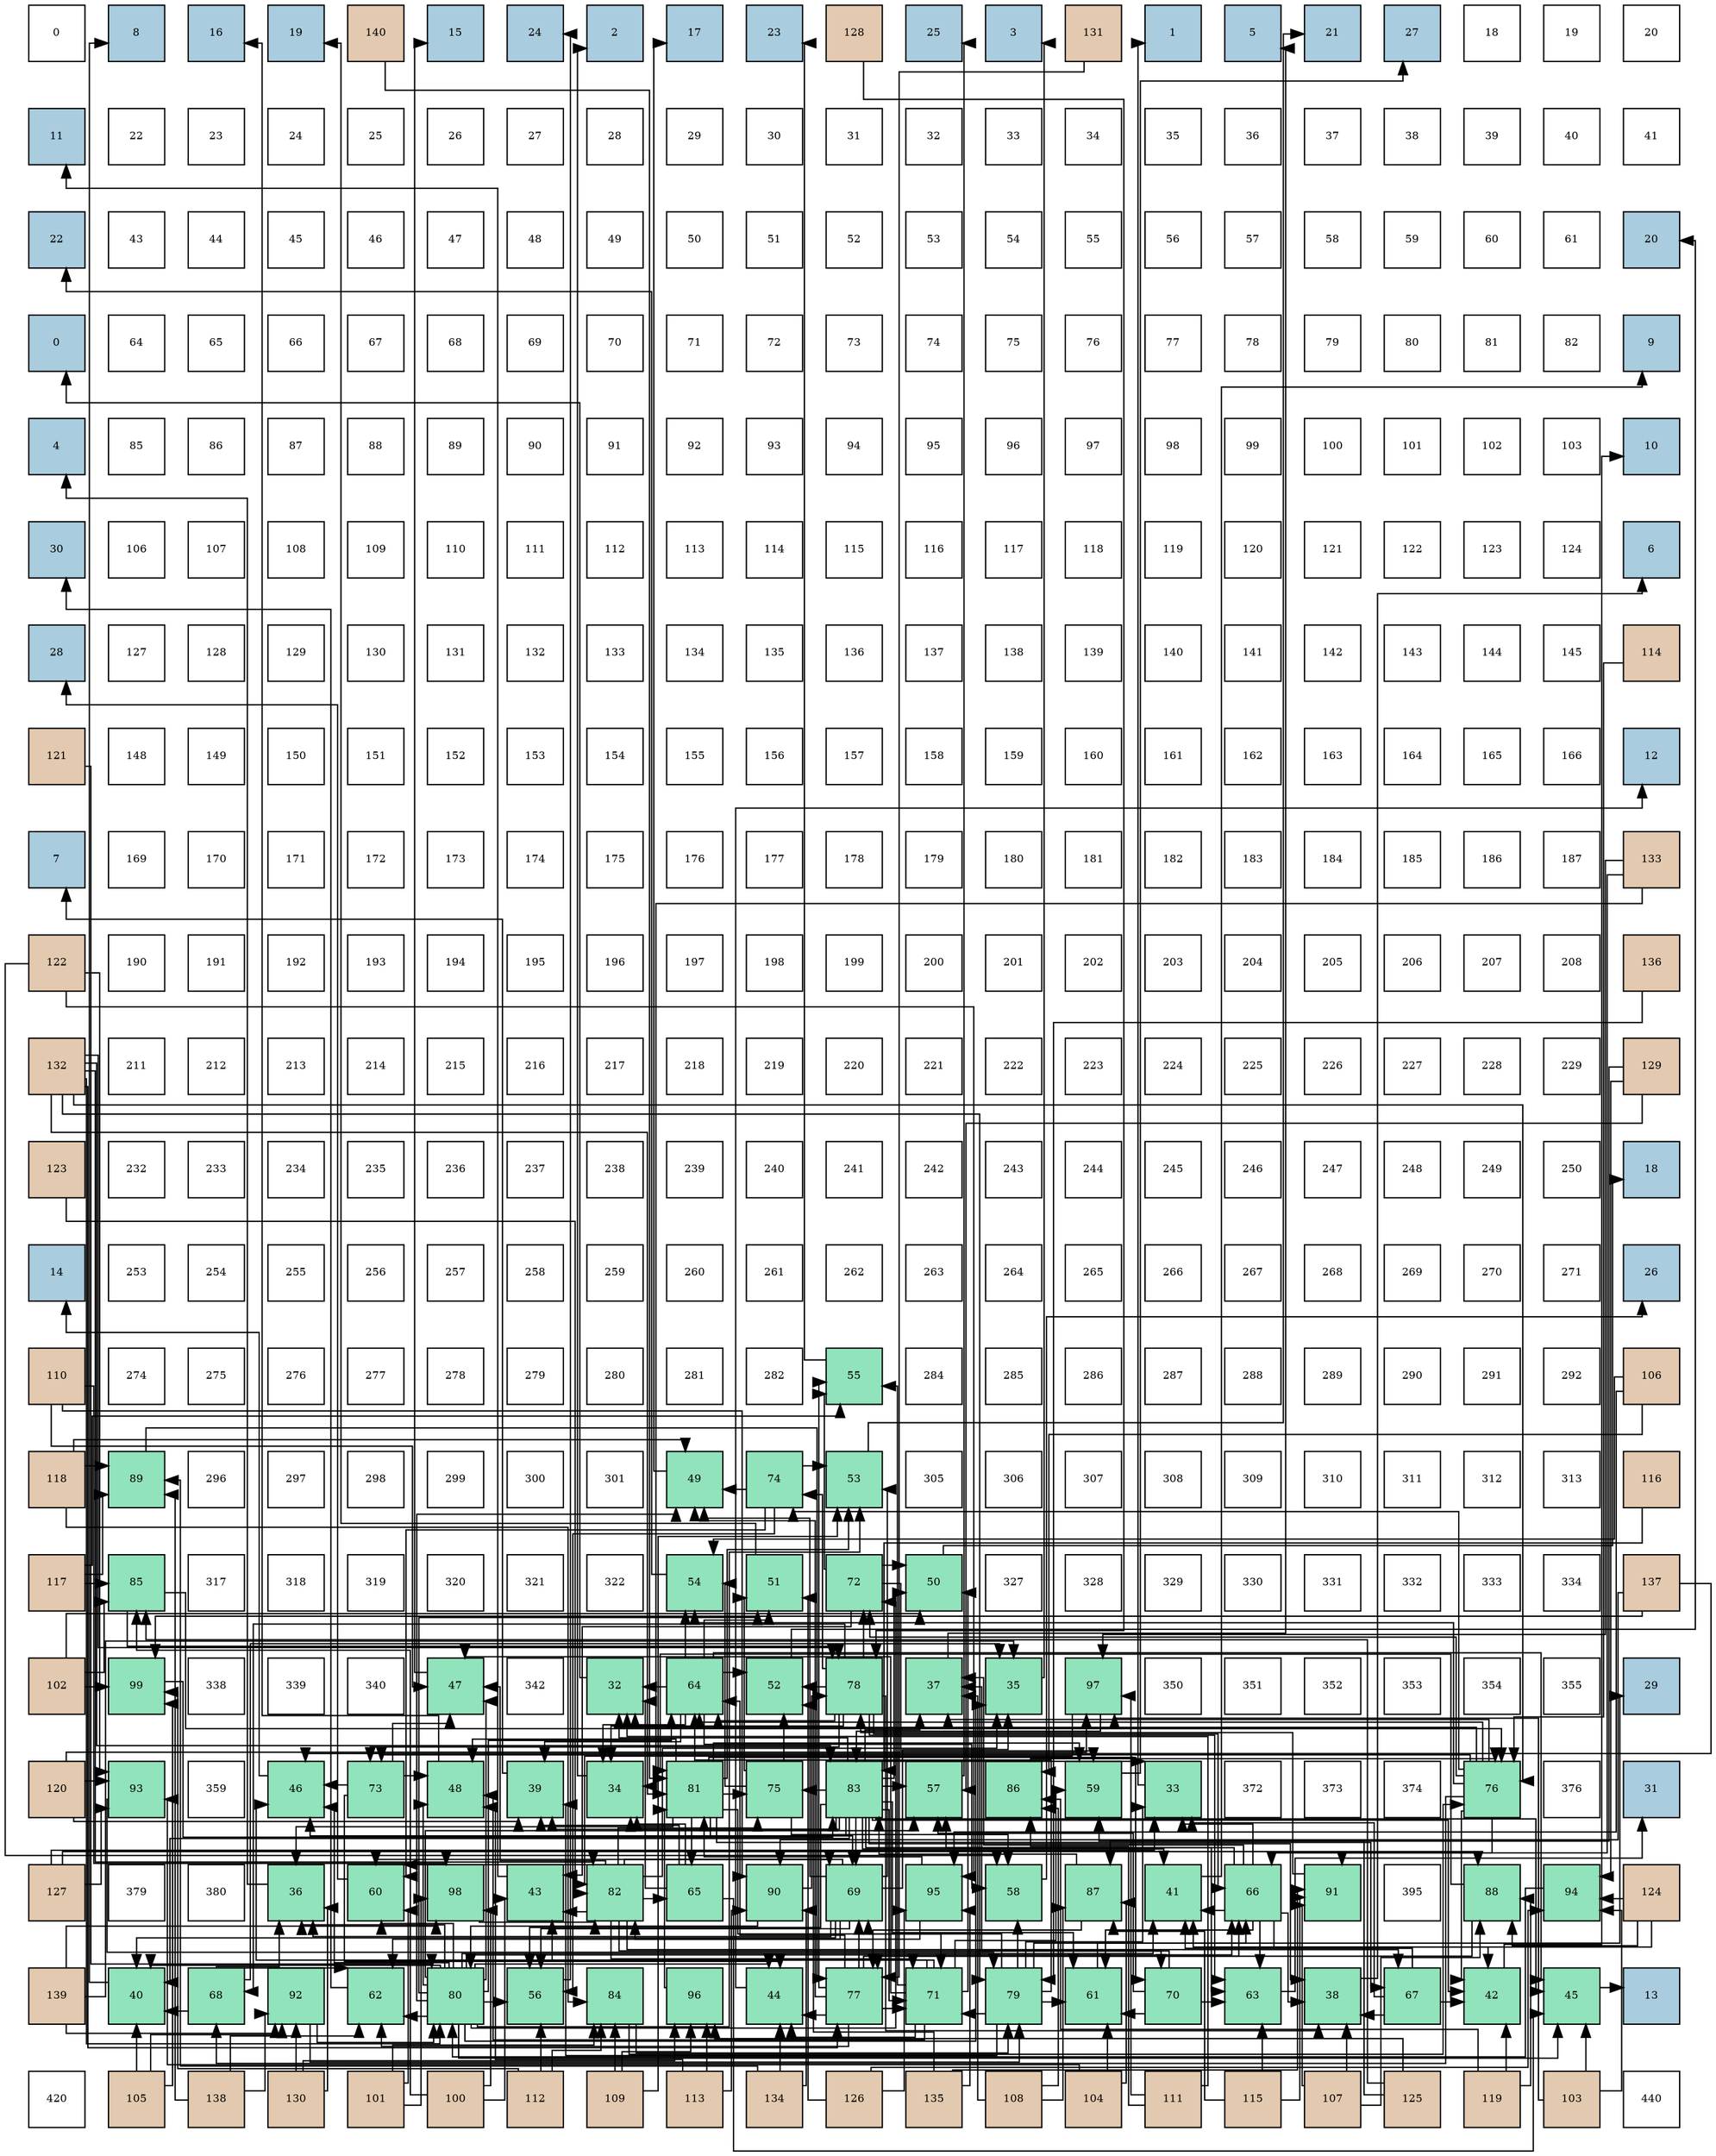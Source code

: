 digraph layout{
 rankdir=TB;
 splines=ortho;
 node [style=filled shape=square fixedsize=true width=0.6];
0[label="0", fontsize=8, fillcolor="#ffffff"];
1[label="8", fontsize=8, fillcolor="#a9ccde"];
2[label="16", fontsize=8, fillcolor="#a9ccde"];
3[label="19", fontsize=8, fillcolor="#a9ccde"];
4[label="140", fontsize=8, fillcolor="#e3c9af"];
5[label="15", fontsize=8, fillcolor="#a9ccde"];
6[label="24", fontsize=8, fillcolor="#a9ccde"];
7[label="2", fontsize=8, fillcolor="#a9ccde"];
8[label="17", fontsize=8, fillcolor="#a9ccde"];
9[label="23", fontsize=8, fillcolor="#a9ccde"];
10[label="128", fontsize=8, fillcolor="#e3c9af"];
11[label="25", fontsize=8, fillcolor="#a9ccde"];
12[label="3", fontsize=8, fillcolor="#a9ccde"];
13[label="131", fontsize=8, fillcolor="#e3c9af"];
14[label="1", fontsize=8, fillcolor="#a9ccde"];
15[label="5", fontsize=8, fillcolor="#a9ccde"];
16[label="21", fontsize=8, fillcolor="#a9ccde"];
17[label="27", fontsize=8, fillcolor="#a9ccde"];
18[label="18", fontsize=8, fillcolor="#ffffff"];
19[label="19", fontsize=8, fillcolor="#ffffff"];
20[label="20", fontsize=8, fillcolor="#ffffff"];
21[label="11", fontsize=8, fillcolor="#a9ccde"];
22[label="22", fontsize=8, fillcolor="#ffffff"];
23[label="23", fontsize=8, fillcolor="#ffffff"];
24[label="24", fontsize=8, fillcolor="#ffffff"];
25[label="25", fontsize=8, fillcolor="#ffffff"];
26[label="26", fontsize=8, fillcolor="#ffffff"];
27[label="27", fontsize=8, fillcolor="#ffffff"];
28[label="28", fontsize=8, fillcolor="#ffffff"];
29[label="29", fontsize=8, fillcolor="#ffffff"];
30[label="30", fontsize=8, fillcolor="#ffffff"];
31[label="31", fontsize=8, fillcolor="#ffffff"];
32[label="32", fontsize=8, fillcolor="#ffffff"];
33[label="33", fontsize=8, fillcolor="#ffffff"];
34[label="34", fontsize=8, fillcolor="#ffffff"];
35[label="35", fontsize=8, fillcolor="#ffffff"];
36[label="36", fontsize=8, fillcolor="#ffffff"];
37[label="37", fontsize=8, fillcolor="#ffffff"];
38[label="38", fontsize=8, fillcolor="#ffffff"];
39[label="39", fontsize=8, fillcolor="#ffffff"];
40[label="40", fontsize=8, fillcolor="#ffffff"];
41[label="41", fontsize=8, fillcolor="#ffffff"];
42[label="22", fontsize=8, fillcolor="#a9ccde"];
43[label="43", fontsize=8, fillcolor="#ffffff"];
44[label="44", fontsize=8, fillcolor="#ffffff"];
45[label="45", fontsize=8, fillcolor="#ffffff"];
46[label="46", fontsize=8, fillcolor="#ffffff"];
47[label="47", fontsize=8, fillcolor="#ffffff"];
48[label="48", fontsize=8, fillcolor="#ffffff"];
49[label="49", fontsize=8, fillcolor="#ffffff"];
50[label="50", fontsize=8, fillcolor="#ffffff"];
51[label="51", fontsize=8, fillcolor="#ffffff"];
52[label="52", fontsize=8, fillcolor="#ffffff"];
53[label="53", fontsize=8, fillcolor="#ffffff"];
54[label="54", fontsize=8, fillcolor="#ffffff"];
55[label="55", fontsize=8, fillcolor="#ffffff"];
56[label="56", fontsize=8, fillcolor="#ffffff"];
57[label="57", fontsize=8, fillcolor="#ffffff"];
58[label="58", fontsize=8, fillcolor="#ffffff"];
59[label="59", fontsize=8, fillcolor="#ffffff"];
60[label="60", fontsize=8, fillcolor="#ffffff"];
61[label="61", fontsize=8, fillcolor="#ffffff"];
62[label="20", fontsize=8, fillcolor="#a9ccde"];
63[label="0", fontsize=8, fillcolor="#a9ccde"];
64[label="64", fontsize=8, fillcolor="#ffffff"];
65[label="65", fontsize=8, fillcolor="#ffffff"];
66[label="66", fontsize=8, fillcolor="#ffffff"];
67[label="67", fontsize=8, fillcolor="#ffffff"];
68[label="68", fontsize=8, fillcolor="#ffffff"];
69[label="69", fontsize=8, fillcolor="#ffffff"];
70[label="70", fontsize=8, fillcolor="#ffffff"];
71[label="71", fontsize=8, fillcolor="#ffffff"];
72[label="72", fontsize=8, fillcolor="#ffffff"];
73[label="73", fontsize=8, fillcolor="#ffffff"];
74[label="74", fontsize=8, fillcolor="#ffffff"];
75[label="75", fontsize=8, fillcolor="#ffffff"];
76[label="76", fontsize=8, fillcolor="#ffffff"];
77[label="77", fontsize=8, fillcolor="#ffffff"];
78[label="78", fontsize=8, fillcolor="#ffffff"];
79[label="79", fontsize=8, fillcolor="#ffffff"];
80[label="80", fontsize=8, fillcolor="#ffffff"];
81[label="81", fontsize=8, fillcolor="#ffffff"];
82[label="82", fontsize=8, fillcolor="#ffffff"];
83[label="9", fontsize=8, fillcolor="#a9ccde"];
84[label="4", fontsize=8, fillcolor="#a9ccde"];
85[label="85", fontsize=8, fillcolor="#ffffff"];
86[label="86", fontsize=8, fillcolor="#ffffff"];
87[label="87", fontsize=8, fillcolor="#ffffff"];
88[label="88", fontsize=8, fillcolor="#ffffff"];
89[label="89", fontsize=8, fillcolor="#ffffff"];
90[label="90", fontsize=8, fillcolor="#ffffff"];
91[label="91", fontsize=8, fillcolor="#ffffff"];
92[label="92", fontsize=8, fillcolor="#ffffff"];
93[label="93", fontsize=8, fillcolor="#ffffff"];
94[label="94", fontsize=8, fillcolor="#ffffff"];
95[label="95", fontsize=8, fillcolor="#ffffff"];
96[label="96", fontsize=8, fillcolor="#ffffff"];
97[label="97", fontsize=8, fillcolor="#ffffff"];
98[label="98", fontsize=8, fillcolor="#ffffff"];
99[label="99", fontsize=8, fillcolor="#ffffff"];
100[label="100", fontsize=8, fillcolor="#ffffff"];
101[label="101", fontsize=8, fillcolor="#ffffff"];
102[label="102", fontsize=8, fillcolor="#ffffff"];
103[label="103", fontsize=8, fillcolor="#ffffff"];
104[label="10", fontsize=8, fillcolor="#a9ccde"];
105[label="30", fontsize=8, fillcolor="#a9ccde"];
106[label="106", fontsize=8, fillcolor="#ffffff"];
107[label="107", fontsize=8, fillcolor="#ffffff"];
108[label="108", fontsize=8, fillcolor="#ffffff"];
109[label="109", fontsize=8, fillcolor="#ffffff"];
110[label="110", fontsize=8, fillcolor="#ffffff"];
111[label="111", fontsize=8, fillcolor="#ffffff"];
112[label="112", fontsize=8, fillcolor="#ffffff"];
113[label="113", fontsize=8, fillcolor="#ffffff"];
114[label="114", fontsize=8, fillcolor="#ffffff"];
115[label="115", fontsize=8, fillcolor="#ffffff"];
116[label="116", fontsize=8, fillcolor="#ffffff"];
117[label="117", fontsize=8, fillcolor="#ffffff"];
118[label="118", fontsize=8, fillcolor="#ffffff"];
119[label="119", fontsize=8, fillcolor="#ffffff"];
120[label="120", fontsize=8, fillcolor="#ffffff"];
121[label="121", fontsize=8, fillcolor="#ffffff"];
122[label="122", fontsize=8, fillcolor="#ffffff"];
123[label="123", fontsize=8, fillcolor="#ffffff"];
124[label="124", fontsize=8, fillcolor="#ffffff"];
125[label="6", fontsize=8, fillcolor="#a9ccde"];
126[label="28", fontsize=8, fillcolor="#a9ccde"];
127[label="127", fontsize=8, fillcolor="#ffffff"];
128[label="128", fontsize=8, fillcolor="#ffffff"];
129[label="129", fontsize=8, fillcolor="#ffffff"];
130[label="130", fontsize=8, fillcolor="#ffffff"];
131[label="131", fontsize=8, fillcolor="#ffffff"];
132[label="132", fontsize=8, fillcolor="#ffffff"];
133[label="133", fontsize=8, fillcolor="#ffffff"];
134[label="134", fontsize=8, fillcolor="#ffffff"];
135[label="135", fontsize=8, fillcolor="#ffffff"];
136[label="136", fontsize=8, fillcolor="#ffffff"];
137[label="137", fontsize=8, fillcolor="#ffffff"];
138[label="138", fontsize=8, fillcolor="#ffffff"];
139[label="139", fontsize=8, fillcolor="#ffffff"];
140[label="140", fontsize=8, fillcolor="#ffffff"];
141[label="141", fontsize=8, fillcolor="#ffffff"];
142[label="142", fontsize=8, fillcolor="#ffffff"];
143[label="143", fontsize=8, fillcolor="#ffffff"];
144[label="144", fontsize=8, fillcolor="#ffffff"];
145[label="145", fontsize=8, fillcolor="#ffffff"];
146[label="114", fontsize=8, fillcolor="#e3c9af"];
147[label="121", fontsize=8, fillcolor="#e3c9af"];
148[label="148", fontsize=8, fillcolor="#ffffff"];
149[label="149", fontsize=8, fillcolor="#ffffff"];
150[label="150", fontsize=8, fillcolor="#ffffff"];
151[label="151", fontsize=8, fillcolor="#ffffff"];
152[label="152", fontsize=8, fillcolor="#ffffff"];
153[label="153", fontsize=8, fillcolor="#ffffff"];
154[label="154", fontsize=8, fillcolor="#ffffff"];
155[label="155", fontsize=8, fillcolor="#ffffff"];
156[label="156", fontsize=8, fillcolor="#ffffff"];
157[label="157", fontsize=8, fillcolor="#ffffff"];
158[label="158", fontsize=8, fillcolor="#ffffff"];
159[label="159", fontsize=8, fillcolor="#ffffff"];
160[label="160", fontsize=8, fillcolor="#ffffff"];
161[label="161", fontsize=8, fillcolor="#ffffff"];
162[label="162", fontsize=8, fillcolor="#ffffff"];
163[label="163", fontsize=8, fillcolor="#ffffff"];
164[label="164", fontsize=8, fillcolor="#ffffff"];
165[label="165", fontsize=8, fillcolor="#ffffff"];
166[label="166", fontsize=8, fillcolor="#ffffff"];
167[label="12", fontsize=8, fillcolor="#a9ccde"];
168[label="7", fontsize=8, fillcolor="#a9ccde"];
169[label="169", fontsize=8, fillcolor="#ffffff"];
170[label="170", fontsize=8, fillcolor="#ffffff"];
171[label="171", fontsize=8, fillcolor="#ffffff"];
172[label="172", fontsize=8, fillcolor="#ffffff"];
173[label="173", fontsize=8, fillcolor="#ffffff"];
174[label="174", fontsize=8, fillcolor="#ffffff"];
175[label="175", fontsize=8, fillcolor="#ffffff"];
176[label="176", fontsize=8, fillcolor="#ffffff"];
177[label="177", fontsize=8, fillcolor="#ffffff"];
178[label="178", fontsize=8, fillcolor="#ffffff"];
179[label="179", fontsize=8, fillcolor="#ffffff"];
180[label="180", fontsize=8, fillcolor="#ffffff"];
181[label="181", fontsize=8, fillcolor="#ffffff"];
182[label="182", fontsize=8, fillcolor="#ffffff"];
183[label="183", fontsize=8, fillcolor="#ffffff"];
184[label="184", fontsize=8, fillcolor="#ffffff"];
185[label="185", fontsize=8, fillcolor="#ffffff"];
186[label="186", fontsize=8, fillcolor="#ffffff"];
187[label="187", fontsize=8, fillcolor="#ffffff"];
188[label="133", fontsize=8, fillcolor="#e3c9af"];
189[label="122", fontsize=8, fillcolor="#e3c9af"];
190[label="190", fontsize=8, fillcolor="#ffffff"];
191[label="191", fontsize=8, fillcolor="#ffffff"];
192[label="192", fontsize=8, fillcolor="#ffffff"];
193[label="193", fontsize=8, fillcolor="#ffffff"];
194[label="194", fontsize=8, fillcolor="#ffffff"];
195[label="195", fontsize=8, fillcolor="#ffffff"];
196[label="196", fontsize=8, fillcolor="#ffffff"];
197[label="197", fontsize=8, fillcolor="#ffffff"];
198[label="198", fontsize=8, fillcolor="#ffffff"];
199[label="199", fontsize=8, fillcolor="#ffffff"];
200[label="200", fontsize=8, fillcolor="#ffffff"];
201[label="201", fontsize=8, fillcolor="#ffffff"];
202[label="202", fontsize=8, fillcolor="#ffffff"];
203[label="203", fontsize=8, fillcolor="#ffffff"];
204[label="204", fontsize=8, fillcolor="#ffffff"];
205[label="205", fontsize=8, fillcolor="#ffffff"];
206[label="206", fontsize=8, fillcolor="#ffffff"];
207[label="207", fontsize=8, fillcolor="#ffffff"];
208[label="208", fontsize=8, fillcolor="#ffffff"];
209[label="136", fontsize=8, fillcolor="#e3c9af"];
210[label="132", fontsize=8, fillcolor="#e3c9af"];
211[label="211", fontsize=8, fillcolor="#ffffff"];
212[label="212", fontsize=8, fillcolor="#ffffff"];
213[label="213", fontsize=8, fillcolor="#ffffff"];
214[label="214", fontsize=8, fillcolor="#ffffff"];
215[label="215", fontsize=8, fillcolor="#ffffff"];
216[label="216", fontsize=8, fillcolor="#ffffff"];
217[label="217", fontsize=8, fillcolor="#ffffff"];
218[label="218", fontsize=8, fillcolor="#ffffff"];
219[label="219", fontsize=8, fillcolor="#ffffff"];
220[label="220", fontsize=8, fillcolor="#ffffff"];
221[label="221", fontsize=8, fillcolor="#ffffff"];
222[label="222", fontsize=8, fillcolor="#ffffff"];
223[label="223", fontsize=8, fillcolor="#ffffff"];
224[label="224", fontsize=8, fillcolor="#ffffff"];
225[label="225", fontsize=8, fillcolor="#ffffff"];
226[label="226", fontsize=8, fillcolor="#ffffff"];
227[label="227", fontsize=8, fillcolor="#ffffff"];
228[label="228", fontsize=8, fillcolor="#ffffff"];
229[label="229", fontsize=8, fillcolor="#ffffff"];
230[label="129", fontsize=8, fillcolor="#e3c9af"];
231[label="123", fontsize=8, fillcolor="#e3c9af"];
232[label="232", fontsize=8, fillcolor="#ffffff"];
233[label="233", fontsize=8, fillcolor="#ffffff"];
234[label="234", fontsize=8, fillcolor="#ffffff"];
235[label="235", fontsize=8, fillcolor="#ffffff"];
236[label="236", fontsize=8, fillcolor="#ffffff"];
237[label="237", fontsize=8, fillcolor="#ffffff"];
238[label="238", fontsize=8, fillcolor="#ffffff"];
239[label="239", fontsize=8, fillcolor="#ffffff"];
240[label="240", fontsize=8, fillcolor="#ffffff"];
241[label="241", fontsize=8, fillcolor="#ffffff"];
242[label="242", fontsize=8, fillcolor="#ffffff"];
243[label="243", fontsize=8, fillcolor="#ffffff"];
244[label="244", fontsize=8, fillcolor="#ffffff"];
245[label="245", fontsize=8, fillcolor="#ffffff"];
246[label="246", fontsize=8, fillcolor="#ffffff"];
247[label="247", fontsize=8, fillcolor="#ffffff"];
248[label="248", fontsize=8, fillcolor="#ffffff"];
249[label="249", fontsize=8, fillcolor="#ffffff"];
250[label="250", fontsize=8, fillcolor="#ffffff"];
251[label="18", fontsize=8, fillcolor="#a9ccde"];
252[label="14", fontsize=8, fillcolor="#a9ccde"];
253[label="253", fontsize=8, fillcolor="#ffffff"];
254[label="254", fontsize=8, fillcolor="#ffffff"];
255[label="255", fontsize=8, fillcolor="#ffffff"];
256[label="256", fontsize=8, fillcolor="#ffffff"];
257[label="257", fontsize=8, fillcolor="#ffffff"];
258[label="258", fontsize=8, fillcolor="#ffffff"];
259[label="259", fontsize=8, fillcolor="#ffffff"];
260[label="260", fontsize=8, fillcolor="#ffffff"];
261[label="261", fontsize=8, fillcolor="#ffffff"];
262[label="262", fontsize=8, fillcolor="#ffffff"];
263[label="263", fontsize=8, fillcolor="#ffffff"];
264[label="264", fontsize=8, fillcolor="#ffffff"];
265[label="265", fontsize=8, fillcolor="#ffffff"];
266[label="266", fontsize=8, fillcolor="#ffffff"];
267[label="267", fontsize=8, fillcolor="#ffffff"];
268[label="268", fontsize=8, fillcolor="#ffffff"];
269[label="269", fontsize=8, fillcolor="#ffffff"];
270[label="270", fontsize=8, fillcolor="#ffffff"];
271[label="271", fontsize=8, fillcolor="#ffffff"];
272[label="26", fontsize=8, fillcolor="#a9ccde"];
273[label="110", fontsize=8, fillcolor="#e3c9af"];
274[label="274", fontsize=8, fillcolor="#ffffff"];
275[label="275", fontsize=8, fillcolor="#ffffff"];
276[label="276", fontsize=8, fillcolor="#ffffff"];
277[label="277", fontsize=8, fillcolor="#ffffff"];
278[label="278", fontsize=8, fillcolor="#ffffff"];
279[label="279", fontsize=8, fillcolor="#ffffff"];
280[label="280", fontsize=8, fillcolor="#ffffff"];
281[label="281", fontsize=8, fillcolor="#ffffff"];
282[label="282", fontsize=8, fillcolor="#ffffff"];
283[label="55", fontsize=8, fillcolor="#91e3bb"];
284[label="284", fontsize=8, fillcolor="#ffffff"];
285[label="285", fontsize=8, fillcolor="#ffffff"];
286[label="286", fontsize=8, fillcolor="#ffffff"];
287[label="287", fontsize=8, fillcolor="#ffffff"];
288[label="288", fontsize=8, fillcolor="#ffffff"];
289[label="289", fontsize=8, fillcolor="#ffffff"];
290[label="290", fontsize=8, fillcolor="#ffffff"];
291[label="291", fontsize=8, fillcolor="#ffffff"];
292[label="292", fontsize=8, fillcolor="#ffffff"];
293[label="106", fontsize=8, fillcolor="#e3c9af"];
294[label="118", fontsize=8, fillcolor="#e3c9af"];
295[label="89", fontsize=8, fillcolor="#91e3bb"];
296[label="296", fontsize=8, fillcolor="#ffffff"];
297[label="297", fontsize=8, fillcolor="#ffffff"];
298[label="298", fontsize=8, fillcolor="#ffffff"];
299[label="299", fontsize=8, fillcolor="#ffffff"];
300[label="300", fontsize=8, fillcolor="#ffffff"];
301[label="301", fontsize=8, fillcolor="#ffffff"];
302[label="49", fontsize=8, fillcolor="#91e3bb"];
303[label="74", fontsize=8, fillcolor="#91e3bb"];
304[label="53", fontsize=8, fillcolor="#91e3bb"];
305[label="305", fontsize=8, fillcolor="#ffffff"];
306[label="306", fontsize=8, fillcolor="#ffffff"];
307[label="307", fontsize=8, fillcolor="#ffffff"];
308[label="308", fontsize=8, fillcolor="#ffffff"];
309[label="309", fontsize=8, fillcolor="#ffffff"];
310[label="310", fontsize=8, fillcolor="#ffffff"];
311[label="311", fontsize=8, fillcolor="#ffffff"];
312[label="312", fontsize=8, fillcolor="#ffffff"];
313[label="313", fontsize=8, fillcolor="#ffffff"];
314[label="116", fontsize=8, fillcolor="#e3c9af"];
315[label="117", fontsize=8, fillcolor="#e3c9af"];
316[label="85", fontsize=8, fillcolor="#91e3bb"];
317[label="317", fontsize=8, fillcolor="#ffffff"];
318[label="318", fontsize=8, fillcolor="#ffffff"];
319[label="319", fontsize=8, fillcolor="#ffffff"];
320[label="320", fontsize=8, fillcolor="#ffffff"];
321[label="321", fontsize=8, fillcolor="#ffffff"];
322[label="322", fontsize=8, fillcolor="#ffffff"];
323[label="54", fontsize=8, fillcolor="#91e3bb"];
324[label="51", fontsize=8, fillcolor="#91e3bb"];
325[label="72", fontsize=8, fillcolor="#91e3bb"];
326[label="50", fontsize=8, fillcolor="#91e3bb"];
327[label="327", fontsize=8, fillcolor="#ffffff"];
328[label="328", fontsize=8, fillcolor="#ffffff"];
329[label="329", fontsize=8, fillcolor="#ffffff"];
330[label="330", fontsize=8, fillcolor="#ffffff"];
331[label="331", fontsize=8, fillcolor="#ffffff"];
332[label="332", fontsize=8, fillcolor="#ffffff"];
333[label="333", fontsize=8, fillcolor="#ffffff"];
334[label="334", fontsize=8, fillcolor="#ffffff"];
335[label="137", fontsize=8, fillcolor="#e3c9af"];
336[label="102", fontsize=8, fillcolor="#e3c9af"];
337[label="99", fontsize=8, fillcolor="#91e3bb"];
338[label="338", fontsize=8, fillcolor="#ffffff"];
339[label="339", fontsize=8, fillcolor="#ffffff"];
340[label="340", fontsize=8, fillcolor="#ffffff"];
341[label="47", fontsize=8, fillcolor="#91e3bb"];
342[label="342", fontsize=8, fillcolor="#ffffff"];
343[label="32", fontsize=8, fillcolor="#91e3bb"];
344[label="64", fontsize=8, fillcolor="#91e3bb"];
345[label="52", fontsize=8, fillcolor="#91e3bb"];
346[label="78", fontsize=8, fillcolor="#91e3bb"];
347[label="37", fontsize=8, fillcolor="#91e3bb"];
348[label="35", fontsize=8, fillcolor="#91e3bb"];
349[label="97", fontsize=8, fillcolor="#91e3bb"];
350[label="350", fontsize=8, fillcolor="#ffffff"];
351[label="351", fontsize=8, fillcolor="#ffffff"];
352[label="352", fontsize=8, fillcolor="#ffffff"];
353[label="353", fontsize=8, fillcolor="#ffffff"];
354[label="354", fontsize=8, fillcolor="#ffffff"];
355[label="355", fontsize=8, fillcolor="#ffffff"];
356[label="29", fontsize=8, fillcolor="#a9ccde"];
357[label="120", fontsize=8, fillcolor="#e3c9af"];
358[label="93", fontsize=8, fillcolor="#91e3bb"];
359[label="359", fontsize=8, fillcolor="#ffffff"];
360[label="46", fontsize=8, fillcolor="#91e3bb"];
361[label="73", fontsize=8, fillcolor="#91e3bb"];
362[label="48", fontsize=8, fillcolor="#91e3bb"];
363[label="39", fontsize=8, fillcolor="#91e3bb"];
364[label="34", fontsize=8, fillcolor="#91e3bb"];
365[label="81", fontsize=8, fillcolor="#91e3bb"];
366[label="75", fontsize=8, fillcolor="#91e3bb"];
367[label="83", fontsize=8, fillcolor="#91e3bb"];
368[label="57", fontsize=8, fillcolor="#91e3bb"];
369[label="86", fontsize=8, fillcolor="#91e3bb"];
370[label="59", fontsize=8, fillcolor="#91e3bb"];
371[label="33", fontsize=8, fillcolor="#91e3bb"];
372[label="372", fontsize=8, fillcolor="#ffffff"];
373[label="373", fontsize=8, fillcolor="#ffffff"];
374[label="374", fontsize=8, fillcolor="#ffffff"];
375[label="76", fontsize=8, fillcolor="#91e3bb"];
376[label="376", fontsize=8, fillcolor="#ffffff"];
377[label="31", fontsize=8, fillcolor="#a9ccde"];
378[label="127", fontsize=8, fillcolor="#e3c9af"];
379[label="379", fontsize=8, fillcolor="#ffffff"];
380[label="380", fontsize=8, fillcolor="#ffffff"];
381[label="36", fontsize=8, fillcolor="#91e3bb"];
382[label="60", fontsize=8, fillcolor="#91e3bb"];
383[label="98", fontsize=8, fillcolor="#91e3bb"];
384[label="43", fontsize=8, fillcolor="#91e3bb"];
385[label="82", fontsize=8, fillcolor="#91e3bb"];
386[label="65", fontsize=8, fillcolor="#91e3bb"];
387[label="90", fontsize=8, fillcolor="#91e3bb"];
388[label="69", fontsize=8, fillcolor="#91e3bb"];
389[label="95", fontsize=8, fillcolor="#91e3bb"];
390[label="58", fontsize=8, fillcolor="#91e3bb"];
391[label="87", fontsize=8, fillcolor="#91e3bb"];
392[label="41", fontsize=8, fillcolor="#91e3bb"];
393[label="66", fontsize=8, fillcolor="#91e3bb"];
394[label="91", fontsize=8, fillcolor="#91e3bb"];
395[label="395", fontsize=8, fillcolor="#ffffff"];
396[label="88", fontsize=8, fillcolor="#91e3bb"];
397[label="94", fontsize=8, fillcolor="#91e3bb"];
398[label="124", fontsize=8, fillcolor="#e3c9af"];
399[label="139", fontsize=8, fillcolor="#e3c9af"];
400[label="40", fontsize=8, fillcolor="#91e3bb"];
401[label="68", fontsize=8, fillcolor="#91e3bb"];
402[label="92", fontsize=8, fillcolor="#91e3bb"];
403[label="62", fontsize=8, fillcolor="#91e3bb"];
404[label="80", fontsize=8, fillcolor="#91e3bb"];
405[label="56", fontsize=8, fillcolor="#91e3bb"];
406[label="84", fontsize=8, fillcolor="#91e3bb"];
407[label="96", fontsize=8, fillcolor="#91e3bb"];
408[label="44", fontsize=8, fillcolor="#91e3bb"];
409[label="77", fontsize=8, fillcolor="#91e3bb"];
410[label="71", fontsize=8, fillcolor="#91e3bb"];
411[label="79", fontsize=8, fillcolor="#91e3bb"];
412[label="61", fontsize=8, fillcolor="#91e3bb"];
413[label="70", fontsize=8, fillcolor="#91e3bb"];
414[label="63", fontsize=8, fillcolor="#91e3bb"];
415[label="38", fontsize=8, fillcolor="#91e3bb"];
416[label="67", fontsize=8, fillcolor="#91e3bb"];
417[label="42", fontsize=8, fillcolor="#91e3bb"];
418[label="45", fontsize=8, fillcolor="#91e3bb"];
419[label="13", fontsize=8, fillcolor="#a9ccde"];
420[label="420", fontsize=8, fillcolor="#ffffff"];
421[label="105", fontsize=8, fillcolor="#e3c9af"];
422[label="138", fontsize=8, fillcolor="#e3c9af"];
423[label="130", fontsize=8, fillcolor="#e3c9af"];
424[label="101", fontsize=8, fillcolor="#e3c9af"];
425[label="100", fontsize=8, fillcolor="#e3c9af"];
426[label="112", fontsize=8, fillcolor="#e3c9af"];
427[label="109", fontsize=8, fillcolor="#e3c9af"];
428[label="113", fontsize=8, fillcolor="#e3c9af"];
429[label="134", fontsize=8, fillcolor="#e3c9af"];
430[label="126", fontsize=8, fillcolor="#e3c9af"];
431[label="135", fontsize=8, fillcolor="#e3c9af"];
432[label="108", fontsize=8, fillcolor="#e3c9af"];
433[label="104", fontsize=8, fillcolor="#e3c9af"];
434[label="111", fontsize=8, fillcolor="#e3c9af"];
435[label="115", fontsize=8, fillcolor="#e3c9af"];
436[label="107", fontsize=8, fillcolor="#e3c9af"];
437[label="125", fontsize=8, fillcolor="#e3c9af"];
438[label="119", fontsize=8, fillcolor="#e3c9af"];
439[label="103", fontsize=8, fillcolor="#e3c9af"];
440[label="440", fontsize=8, fillcolor="#ffffff"];
edge [constraint=false, style=vis];343 -> 63;
371 -> 14;
364 -> 7;
348 -> 12;
381 -> 84;
347 -> 15;
415 -> 125;
363 -> 168;
400 -> 1;
392 -> 83;
417 -> 104;
384 -> 21;
408 -> 167;
418 -> 419;
360 -> 252;
341 -> 5;
362 -> 2;
302 -> 8;
326 -> 251;
324 -> 3;
345 -> 62;
304 -> 16;
323 -> 42;
283 -> 9;
405 -> 6;
368 -> 11;
390 -> 272;
370 -> 17;
382 -> 126;
412 -> 356;
403 -> 105;
414 -> 377;
344 -> 343;
344 -> 364;
344 -> 363;
344 -> 418;
344 -> 324;
344 -> 345;
344 -> 323;
344 -> 390;
386 -> 343;
386 -> 364;
386 -> 363;
386 -> 418;
393 -> 371;
393 -> 347;
393 -> 415;
393 -> 392;
393 -> 417;
393 -> 368;
393 -> 412;
393 -> 414;
416 -> 371;
416 -> 415;
416 -> 392;
416 -> 417;
401 -> 348;
401 -> 381;
401 -> 400;
401 -> 403;
388 -> 348;
388 -> 381;
388 -> 400;
388 -> 302;
388 -> 304;
388 -> 405;
388 -> 382;
388 -> 403;
413 -> 347;
413 -> 368;
413 -> 412;
413 -> 414;
410 -> 384;
410 -> 408;
410 -> 360;
410 -> 341;
410 -> 362;
410 -> 326;
410 -> 283;
410 -> 370;
325 -> 384;
325 -> 326;
325 -> 283;
325 -> 370;
361 -> 408;
361 -> 360;
361 -> 341;
361 -> 362;
303 -> 302;
303 -> 304;
303 -> 405;
303 -> 382;
366 -> 324;
366 -> 345;
366 -> 323;
366 -> 390;
375 -> 343;
375 -> 347;
375 -> 417;
375 -> 323;
375 -> 344;
375 -> 393;
375 -> 401;
375 -> 325;
375 -> 361;
375 -> 303;
409 -> 408;
409 -> 302;
409 -> 283;
409 -> 403;
409 -> 344;
409 -> 393;
409 -> 388;
409 -> 410;
346 -> 364;
346 -> 415;
346 -> 345;
346 -> 414;
346 -> 344;
346 -> 393;
346 -> 401;
346 -> 325;
346 -> 361;
346 -> 303;
411 -> 371;
411 -> 363;
411 -> 390;
411 -> 412;
411 -> 344;
411 -> 393;
411 -> 388;
411 -> 410;
404 -> 348;
404 -> 381;
404 -> 400;
404 -> 392;
404 -> 408;
404 -> 418;
404 -> 360;
404 -> 341;
404 -> 362;
404 -> 302;
404 -> 324;
404 -> 304;
404 -> 405;
404 -> 368;
404 -> 382;
404 -> 403;
404 -> 344;
404 -> 393;
404 -> 325;
365 -> 381;
365 -> 362;
365 -> 304;
365 -> 370;
365 -> 386;
365 -> 416;
365 -> 388;
365 -> 413;
365 -> 410;
365 -> 366;
385 -> 348;
385 -> 384;
385 -> 341;
385 -> 382;
385 -> 386;
385 -> 416;
385 -> 388;
385 -> 413;
385 -> 410;
385 -> 366;
367 -> 343;
367 -> 371;
367 -> 364;
367 -> 347;
367 -> 415;
367 -> 363;
367 -> 400;
367 -> 392;
367 -> 417;
367 -> 418;
367 -> 360;
367 -> 326;
367 -> 405;
367 -> 368;
367 -> 412;
367 -> 414;
367 -> 388;
367 -> 410;
367 -> 366;
406 -> 375;
406 -> 411;
316 -> 375;
316 -> 346;
369 -> 375;
391 -> 409;
391 -> 367;
396 -> 409;
396 -> 365;
295 -> 409;
387 -> 346;
387 -> 404;
394 -> 346;
402 -> 411;
402 -> 404;
358 -> 411;
397 -> 404;
389 -> 365;
389 -> 385;
407 -> 365;
349 -> 385;
349 -> 367;
383 -> 385;
337 -> 367;
425 -> 384;
425 -> 316;
425 -> 383;
424 -> 382;
424 -> 406;
424 -> 383;
336 -> 326;
336 -> 316;
336 -> 337;
439 -> 418;
439 -> 397;
439 -> 349;
433 -> 412;
433 -> 391;
433 -> 358;
421 -> 400;
421 -> 402;
421 -> 337;
293 -> 323;
293 -> 369;
293 -> 389;
436 -> 415;
436 -> 396;
436 -> 394;
432 -> 347;
432 -> 369;
432 -> 391;
427 -> 304;
427 -> 406;
427 -> 407;
273 -> 341;
273 -> 387;
273 -> 383;
434 -> 343;
434 -> 369;
434 -> 349;
426 -> 405;
426 -> 406;
426 -> 337;
428 -> 362;
428 -> 387;
428 -> 407;
146 -> 375;
435 -> 414;
435 -> 391;
435 -> 394;
314 -> 367;
315 -> 283;
315 -> 316;
315 -> 295;
294 -> 302;
294 -> 406;
294 -> 295;
438 -> 417;
438 -> 369;
438 -> 396;
357 -> 363;
357 -> 358;
357 -> 349;
147 -> 404;
189 -> 390;
189 -> 358;
189 -> 389;
231 -> 385;
398 -> 392;
398 -> 396;
398 -> 397;
437 -> 370;
437 -> 316;
437 -> 407;
430 -> 324;
430 -> 397;
430 -> 389;
378 -> 371;
378 -> 396;
378 -> 358;
10 -> 346;
230 -> 368;
230 -> 391;
230 -> 397;
423 -> 381;
423 -> 402;
423 -> 407;
13 -> 409;
210 -> 375;
210 -> 409;
210 -> 346;
210 -> 411;
210 -> 404;
210 -> 365;
210 -> 385;
210 -> 367;
188 -> 364;
188 -> 394;
188 -> 349;
429 -> 408;
429 -> 295;
429 -> 387;
431 -> 345;
431 -> 394;
431 -> 389;
209 -> 411;
335 -> 360;
335 -> 387;
335 -> 337;
422 -> 403;
422 -> 295;
422 -> 402;
399 -> 348;
399 -> 402;
399 -> 383;
4 -> 365;
edge [constraint=true, style=invis];
0 -> 21 -> 42 -> 63 -> 84 -> 105 -> 126 -> 147 -> 168 -> 189 -> 210 -> 231 -> 252 -> 273 -> 294 -> 315 -> 336 -> 357 -> 378 -> 399 -> 420;
1 -> 22 -> 43 -> 64 -> 85 -> 106 -> 127 -> 148 -> 169 -> 190 -> 211 -> 232 -> 253 -> 274 -> 295 -> 316 -> 337 -> 358 -> 379 -> 400 -> 421;
2 -> 23 -> 44 -> 65 -> 86 -> 107 -> 128 -> 149 -> 170 -> 191 -> 212 -> 233 -> 254 -> 275 -> 296 -> 317 -> 338 -> 359 -> 380 -> 401 -> 422;
3 -> 24 -> 45 -> 66 -> 87 -> 108 -> 129 -> 150 -> 171 -> 192 -> 213 -> 234 -> 255 -> 276 -> 297 -> 318 -> 339 -> 360 -> 381 -> 402 -> 423;
4 -> 25 -> 46 -> 67 -> 88 -> 109 -> 130 -> 151 -> 172 -> 193 -> 214 -> 235 -> 256 -> 277 -> 298 -> 319 -> 340 -> 361 -> 382 -> 403 -> 424;
5 -> 26 -> 47 -> 68 -> 89 -> 110 -> 131 -> 152 -> 173 -> 194 -> 215 -> 236 -> 257 -> 278 -> 299 -> 320 -> 341 -> 362 -> 383 -> 404 -> 425;
6 -> 27 -> 48 -> 69 -> 90 -> 111 -> 132 -> 153 -> 174 -> 195 -> 216 -> 237 -> 258 -> 279 -> 300 -> 321 -> 342 -> 363 -> 384 -> 405 -> 426;
7 -> 28 -> 49 -> 70 -> 91 -> 112 -> 133 -> 154 -> 175 -> 196 -> 217 -> 238 -> 259 -> 280 -> 301 -> 322 -> 343 -> 364 -> 385 -> 406 -> 427;
8 -> 29 -> 50 -> 71 -> 92 -> 113 -> 134 -> 155 -> 176 -> 197 -> 218 -> 239 -> 260 -> 281 -> 302 -> 323 -> 344 -> 365 -> 386 -> 407 -> 428;
9 -> 30 -> 51 -> 72 -> 93 -> 114 -> 135 -> 156 -> 177 -> 198 -> 219 -> 240 -> 261 -> 282 -> 303 -> 324 -> 345 -> 366 -> 387 -> 408 -> 429;
10 -> 31 -> 52 -> 73 -> 94 -> 115 -> 136 -> 157 -> 178 -> 199 -> 220 -> 241 -> 262 -> 283 -> 304 -> 325 -> 346 -> 367 -> 388 -> 409 -> 430;
11 -> 32 -> 53 -> 74 -> 95 -> 116 -> 137 -> 158 -> 179 -> 200 -> 221 -> 242 -> 263 -> 284 -> 305 -> 326 -> 347 -> 368 -> 389 -> 410 -> 431;
12 -> 33 -> 54 -> 75 -> 96 -> 117 -> 138 -> 159 -> 180 -> 201 -> 222 -> 243 -> 264 -> 285 -> 306 -> 327 -> 348 -> 369 -> 390 -> 411 -> 432;
13 -> 34 -> 55 -> 76 -> 97 -> 118 -> 139 -> 160 -> 181 -> 202 -> 223 -> 244 -> 265 -> 286 -> 307 -> 328 -> 349 -> 370 -> 391 -> 412 -> 433;
14 -> 35 -> 56 -> 77 -> 98 -> 119 -> 140 -> 161 -> 182 -> 203 -> 224 -> 245 -> 266 -> 287 -> 308 -> 329 -> 350 -> 371 -> 392 -> 413 -> 434;
15 -> 36 -> 57 -> 78 -> 99 -> 120 -> 141 -> 162 -> 183 -> 204 -> 225 -> 246 -> 267 -> 288 -> 309 -> 330 -> 351 -> 372 -> 393 -> 414 -> 435;
16 -> 37 -> 58 -> 79 -> 100 -> 121 -> 142 -> 163 -> 184 -> 205 -> 226 -> 247 -> 268 -> 289 -> 310 -> 331 -> 352 -> 373 -> 394 -> 415 -> 436;
17 -> 38 -> 59 -> 80 -> 101 -> 122 -> 143 -> 164 -> 185 -> 206 -> 227 -> 248 -> 269 -> 290 -> 311 -> 332 -> 353 -> 374 -> 395 -> 416 -> 437;
18 -> 39 -> 60 -> 81 -> 102 -> 123 -> 144 -> 165 -> 186 -> 207 -> 228 -> 249 -> 270 -> 291 -> 312 -> 333 -> 354 -> 375 -> 396 -> 417 -> 438;
19 -> 40 -> 61 -> 82 -> 103 -> 124 -> 145 -> 166 -> 187 -> 208 -> 229 -> 250 -> 271 -> 292 -> 313 -> 334 -> 355 -> 376 -> 397 -> 418 -> 439;
20 -> 41 -> 62 -> 83 -> 104 -> 125 -> 146 -> 167 -> 188 -> 209 -> 230 -> 251 -> 272 -> 293 -> 314 -> 335 -> 356 -> 377 -> 398 -> 419 -> 440;
rank = same {0 -> 1 -> 2 -> 3 -> 4 -> 5 -> 6 -> 7 -> 8 -> 9 -> 10 -> 11 -> 12 -> 13 -> 14 -> 15 -> 16 -> 17 -> 18 -> 19 -> 20};
rank = same {21 -> 22 -> 23 -> 24 -> 25 -> 26 -> 27 -> 28 -> 29 -> 30 -> 31 -> 32 -> 33 -> 34 -> 35 -> 36 -> 37 -> 38 -> 39 -> 40 -> 41};
rank = same {42 -> 43 -> 44 -> 45 -> 46 -> 47 -> 48 -> 49 -> 50 -> 51 -> 52 -> 53 -> 54 -> 55 -> 56 -> 57 -> 58 -> 59 -> 60 -> 61 -> 62};
rank = same {63 -> 64 -> 65 -> 66 -> 67 -> 68 -> 69 -> 70 -> 71 -> 72 -> 73 -> 74 -> 75 -> 76 -> 77 -> 78 -> 79 -> 80 -> 81 -> 82 -> 83};
rank = same {84 -> 85 -> 86 -> 87 -> 88 -> 89 -> 90 -> 91 -> 92 -> 93 -> 94 -> 95 -> 96 -> 97 -> 98 -> 99 -> 100 -> 101 -> 102 -> 103 -> 104};
rank = same {105 -> 106 -> 107 -> 108 -> 109 -> 110 -> 111 -> 112 -> 113 -> 114 -> 115 -> 116 -> 117 -> 118 -> 119 -> 120 -> 121 -> 122 -> 123 -> 124 -> 125};
rank = same {126 -> 127 -> 128 -> 129 -> 130 -> 131 -> 132 -> 133 -> 134 -> 135 -> 136 -> 137 -> 138 -> 139 -> 140 -> 141 -> 142 -> 143 -> 144 -> 145 -> 146};
rank = same {147 -> 148 -> 149 -> 150 -> 151 -> 152 -> 153 -> 154 -> 155 -> 156 -> 157 -> 158 -> 159 -> 160 -> 161 -> 162 -> 163 -> 164 -> 165 -> 166 -> 167};
rank = same {168 -> 169 -> 170 -> 171 -> 172 -> 173 -> 174 -> 175 -> 176 -> 177 -> 178 -> 179 -> 180 -> 181 -> 182 -> 183 -> 184 -> 185 -> 186 -> 187 -> 188};
rank = same {189 -> 190 -> 191 -> 192 -> 193 -> 194 -> 195 -> 196 -> 197 -> 198 -> 199 -> 200 -> 201 -> 202 -> 203 -> 204 -> 205 -> 206 -> 207 -> 208 -> 209};
rank = same {210 -> 211 -> 212 -> 213 -> 214 -> 215 -> 216 -> 217 -> 218 -> 219 -> 220 -> 221 -> 222 -> 223 -> 224 -> 225 -> 226 -> 227 -> 228 -> 229 -> 230};
rank = same {231 -> 232 -> 233 -> 234 -> 235 -> 236 -> 237 -> 238 -> 239 -> 240 -> 241 -> 242 -> 243 -> 244 -> 245 -> 246 -> 247 -> 248 -> 249 -> 250 -> 251};
rank = same {252 -> 253 -> 254 -> 255 -> 256 -> 257 -> 258 -> 259 -> 260 -> 261 -> 262 -> 263 -> 264 -> 265 -> 266 -> 267 -> 268 -> 269 -> 270 -> 271 -> 272};
rank = same {273 -> 274 -> 275 -> 276 -> 277 -> 278 -> 279 -> 280 -> 281 -> 282 -> 283 -> 284 -> 285 -> 286 -> 287 -> 288 -> 289 -> 290 -> 291 -> 292 -> 293};
rank = same {294 -> 295 -> 296 -> 297 -> 298 -> 299 -> 300 -> 301 -> 302 -> 303 -> 304 -> 305 -> 306 -> 307 -> 308 -> 309 -> 310 -> 311 -> 312 -> 313 -> 314};
rank = same {315 -> 316 -> 317 -> 318 -> 319 -> 320 -> 321 -> 322 -> 323 -> 324 -> 325 -> 326 -> 327 -> 328 -> 329 -> 330 -> 331 -> 332 -> 333 -> 334 -> 335};
rank = same {336 -> 337 -> 338 -> 339 -> 340 -> 341 -> 342 -> 343 -> 344 -> 345 -> 346 -> 347 -> 348 -> 349 -> 350 -> 351 -> 352 -> 353 -> 354 -> 355 -> 356};
rank = same {357 -> 358 -> 359 -> 360 -> 361 -> 362 -> 363 -> 364 -> 365 -> 366 -> 367 -> 368 -> 369 -> 370 -> 371 -> 372 -> 373 -> 374 -> 375 -> 376 -> 377};
rank = same {378 -> 379 -> 380 -> 381 -> 382 -> 383 -> 384 -> 385 -> 386 -> 387 -> 388 -> 389 -> 390 -> 391 -> 392 -> 393 -> 394 -> 395 -> 396 -> 397 -> 398};
rank = same {399 -> 400 -> 401 -> 402 -> 403 -> 404 -> 405 -> 406 -> 407 -> 408 -> 409 -> 410 -> 411 -> 412 -> 413 -> 414 -> 415 -> 416 -> 417 -> 418 -> 419};
rank = same {420 -> 421 -> 422 -> 423 -> 424 -> 425 -> 426 -> 427 -> 428 -> 429 -> 430 -> 431 -> 432 -> 433 -> 434 -> 435 -> 436 -> 437 -> 438 -> 439 -> 440};
}